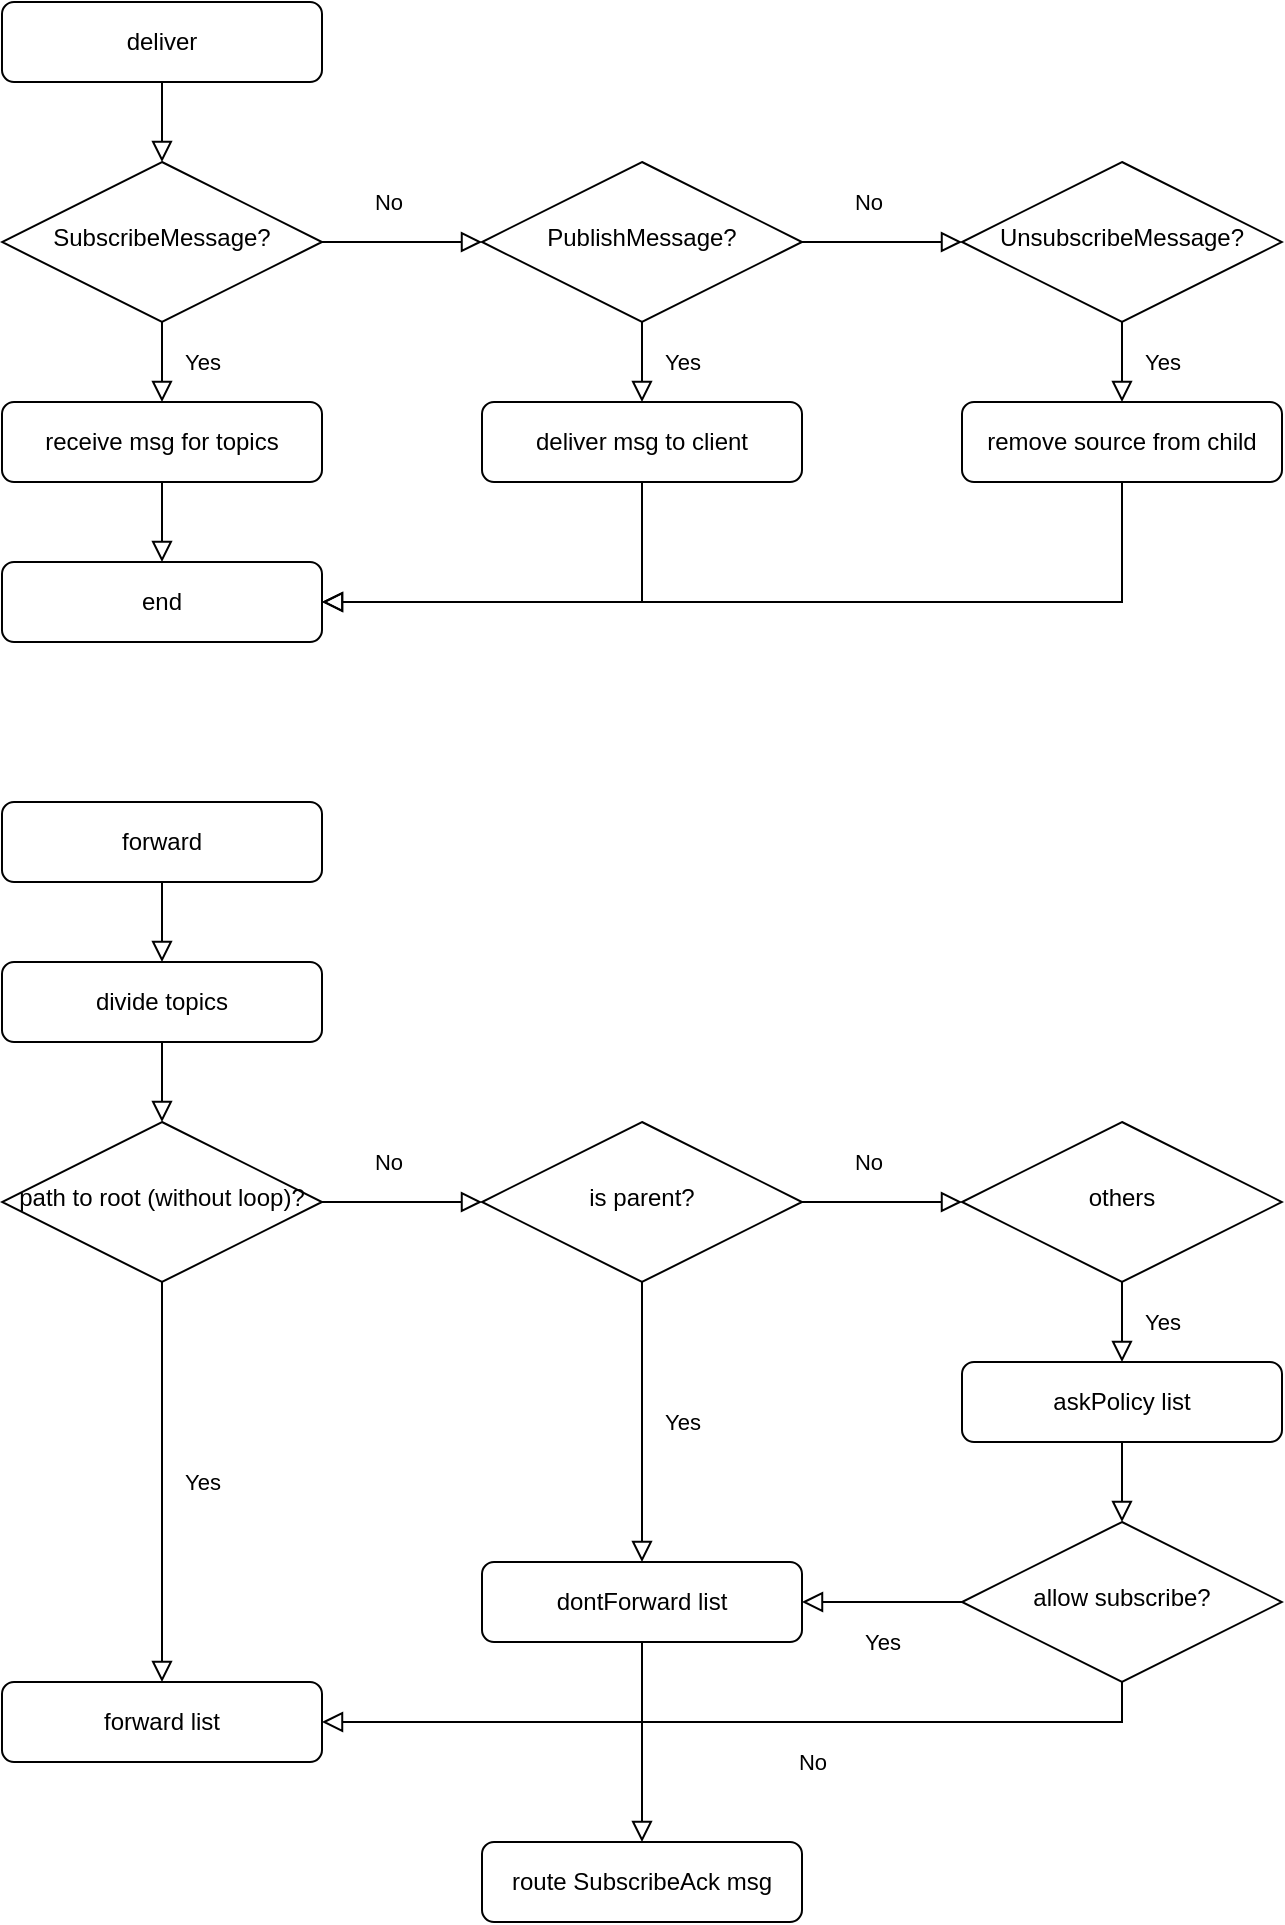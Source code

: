 <mxfile version="21.3.2" type="github">
  <diagram name="Page-1" id="dh6DTierGcxJUG0wGD7t">
    <mxGraphModel dx="1518" dy="674" grid="1" gridSize="10" guides="1" tooltips="1" connect="1" arrows="1" fold="1" page="1" pageScale="1" pageWidth="827" pageHeight="1169" math="0" shadow="0">
      <root>
        <mxCell id="0" />
        <mxCell id="1" parent="0" />
        <mxCell id="slv5MoOQST5-gjMqnKRH-1" value="" style="rounded=0;html=1;jettySize=auto;orthogonalLoop=1;fontSize=11;endArrow=block;endFill=0;endSize=8;strokeWidth=1;shadow=0;labelBackgroundColor=none;edgeStyle=orthogonalEdgeStyle;" edge="1" parent="1" source="slv5MoOQST5-gjMqnKRH-2" target="slv5MoOQST5-gjMqnKRH-5">
          <mxGeometry relative="1" as="geometry" />
        </mxCell>
        <mxCell id="slv5MoOQST5-gjMqnKRH-2" value="deliver" style="rounded=1;whiteSpace=wrap;html=1;fontSize=12;glass=0;strokeWidth=1;shadow=0;" vertex="1" parent="1">
          <mxGeometry x="120" y="80" width="160" height="40" as="geometry" />
        </mxCell>
        <mxCell id="slv5MoOQST5-gjMqnKRH-3" value="No" style="rounded=0;html=1;jettySize=auto;orthogonalLoop=1;fontSize=11;endArrow=block;endFill=0;endSize=8;strokeWidth=1;shadow=0;labelBackgroundColor=none;edgeStyle=orthogonalEdgeStyle;" edge="1" parent="1" source="slv5MoOQST5-gjMqnKRH-5" target="slv5MoOQST5-gjMqnKRH-15">
          <mxGeometry x="-0.17" y="20" relative="1" as="geometry">
            <mxPoint as="offset" />
            <mxPoint x="400" y="200" as="targetPoint" />
          </mxGeometry>
        </mxCell>
        <mxCell id="slv5MoOQST5-gjMqnKRH-5" value="SubscribeMessage?" style="rhombus;whiteSpace=wrap;html=1;shadow=0;fontFamily=Helvetica;fontSize=12;align=center;strokeWidth=1;spacing=6;spacingTop=-4;" vertex="1" parent="1">
          <mxGeometry x="120" y="160" width="160" height="80" as="geometry" />
        </mxCell>
        <mxCell id="slv5MoOQST5-gjMqnKRH-13" value="receive msg for topics" style="rounded=1;whiteSpace=wrap;html=1;fontSize=12;glass=0;strokeWidth=1;shadow=0;" vertex="1" parent="1">
          <mxGeometry x="120" y="280" width="160" height="40" as="geometry" />
        </mxCell>
        <mxCell id="slv5MoOQST5-gjMqnKRH-15" value="PublishMessage?" style="rhombus;whiteSpace=wrap;html=1;shadow=0;fontFamily=Helvetica;fontSize=12;align=center;strokeWidth=1;spacing=6;spacingTop=-4;" vertex="1" parent="1">
          <mxGeometry x="360" y="160" width="160" height="80" as="geometry" />
        </mxCell>
        <mxCell id="slv5MoOQST5-gjMqnKRH-17" value="UnsubscribeMessage?" style="rhombus;whiteSpace=wrap;html=1;shadow=0;fontFamily=Helvetica;fontSize=12;align=center;strokeWidth=1;spacing=6;spacingTop=-4;" vertex="1" parent="1">
          <mxGeometry x="600" y="160" width="160" height="80" as="geometry" />
        </mxCell>
        <mxCell id="slv5MoOQST5-gjMqnKRH-18" value="No" style="rounded=0;html=1;jettySize=auto;orthogonalLoop=1;fontSize=11;endArrow=block;endFill=0;endSize=8;strokeWidth=1;shadow=0;labelBackgroundColor=none;edgeStyle=orthogonalEdgeStyle;exitX=1;exitY=0.5;exitDx=0;exitDy=0;entryX=0;entryY=0.5;entryDx=0;entryDy=0;" edge="1" parent="1" source="slv5MoOQST5-gjMqnKRH-15" target="slv5MoOQST5-gjMqnKRH-17">
          <mxGeometry x="-0.17" y="20" relative="1" as="geometry">
            <mxPoint as="offset" />
            <mxPoint x="290" y="210" as="sourcePoint" />
            <mxPoint x="370" y="210" as="targetPoint" />
          </mxGeometry>
        </mxCell>
        <mxCell id="slv5MoOQST5-gjMqnKRH-19" value="deliver msg to client" style="rounded=1;whiteSpace=wrap;html=1;fontSize=12;glass=0;strokeWidth=1;shadow=0;" vertex="1" parent="1">
          <mxGeometry x="360" y="280" width="160" height="40" as="geometry" />
        </mxCell>
        <mxCell id="slv5MoOQST5-gjMqnKRH-20" value="remove source from child" style="rounded=1;whiteSpace=wrap;html=1;fontSize=12;glass=0;strokeWidth=1;shadow=0;" vertex="1" parent="1">
          <mxGeometry x="600" y="280" width="160" height="40" as="geometry" />
        </mxCell>
        <mxCell id="slv5MoOQST5-gjMqnKRH-21" value="Yes" style="rounded=0;html=1;jettySize=auto;orthogonalLoop=1;fontSize=11;endArrow=block;endFill=0;endSize=8;strokeWidth=1;shadow=0;labelBackgroundColor=none;edgeStyle=orthogonalEdgeStyle;exitX=0.5;exitY=1;exitDx=0;exitDy=0;" edge="1" parent="1" source="slv5MoOQST5-gjMqnKRH-15" target="slv5MoOQST5-gjMqnKRH-19">
          <mxGeometry y="20" relative="1" as="geometry">
            <mxPoint as="offset" />
            <mxPoint x="290" y="270" as="sourcePoint" />
            <mxPoint x="320" y="430" as="targetPoint" />
          </mxGeometry>
        </mxCell>
        <mxCell id="slv5MoOQST5-gjMqnKRH-22" value="Yes" style="rounded=0;html=1;jettySize=auto;orthogonalLoop=1;fontSize=11;endArrow=block;endFill=0;endSize=8;strokeWidth=1;shadow=0;labelBackgroundColor=none;edgeStyle=orthogonalEdgeStyle;exitX=0.5;exitY=1;exitDx=0;exitDy=0;" edge="1" parent="1" source="slv5MoOQST5-gjMqnKRH-17" target="slv5MoOQST5-gjMqnKRH-20">
          <mxGeometry y="20" relative="1" as="geometry">
            <mxPoint as="offset" />
            <mxPoint x="450" y="250" as="sourcePoint" />
            <mxPoint x="450" y="290" as="targetPoint" />
          </mxGeometry>
        </mxCell>
        <mxCell id="slv5MoOQST5-gjMqnKRH-23" value="Yes" style="rounded=0;html=1;jettySize=auto;orthogonalLoop=1;fontSize=11;endArrow=block;endFill=0;endSize=8;strokeWidth=1;shadow=0;labelBackgroundColor=none;edgeStyle=orthogonalEdgeStyle;exitX=0.5;exitY=1;exitDx=0;exitDy=0;" edge="1" parent="1" source="slv5MoOQST5-gjMqnKRH-5" target="slv5MoOQST5-gjMqnKRH-13">
          <mxGeometry y="20" relative="1" as="geometry">
            <mxPoint as="offset" />
            <mxPoint x="460" y="260" as="sourcePoint" />
            <mxPoint x="460" y="300" as="targetPoint" />
          </mxGeometry>
        </mxCell>
        <mxCell id="slv5MoOQST5-gjMqnKRH-24" value="end" style="rounded=1;whiteSpace=wrap;html=1;fontSize=12;glass=0;strokeWidth=1;shadow=0;" vertex="1" parent="1">
          <mxGeometry x="120" y="360" width="160" height="40" as="geometry" />
        </mxCell>
        <mxCell id="slv5MoOQST5-gjMqnKRH-25" value="" style="rounded=0;html=1;jettySize=auto;orthogonalLoop=1;fontSize=11;endArrow=block;endFill=0;endSize=8;strokeWidth=1;shadow=0;labelBackgroundColor=none;edgeStyle=orthogonalEdgeStyle;exitX=0.5;exitY=1;exitDx=0;exitDy=0;" edge="1" parent="1" source="slv5MoOQST5-gjMqnKRH-13" target="slv5MoOQST5-gjMqnKRH-24">
          <mxGeometry relative="1" as="geometry">
            <mxPoint x="210" y="130" as="sourcePoint" />
            <mxPoint x="210" y="170" as="targetPoint" />
          </mxGeometry>
        </mxCell>
        <mxCell id="slv5MoOQST5-gjMqnKRH-26" value="" style="rounded=0;html=1;jettySize=auto;orthogonalLoop=1;fontSize=11;endArrow=block;endFill=0;endSize=8;strokeWidth=1;shadow=0;labelBackgroundColor=none;edgeStyle=orthogonalEdgeStyle;exitX=0.5;exitY=1;exitDx=0;exitDy=0;entryX=1;entryY=0.5;entryDx=0;entryDy=0;" edge="1" parent="1" source="slv5MoOQST5-gjMqnKRH-19" target="slv5MoOQST5-gjMqnKRH-24">
          <mxGeometry relative="1" as="geometry">
            <mxPoint x="210" y="330" as="sourcePoint" />
            <mxPoint x="210" y="370" as="targetPoint" />
          </mxGeometry>
        </mxCell>
        <mxCell id="slv5MoOQST5-gjMqnKRH-27" value="" style="rounded=0;html=1;jettySize=auto;orthogonalLoop=1;fontSize=11;endArrow=block;endFill=0;endSize=8;strokeWidth=1;shadow=0;labelBackgroundColor=none;edgeStyle=orthogonalEdgeStyle;entryX=1;entryY=0.5;entryDx=0;entryDy=0;exitX=0.5;exitY=1;exitDx=0;exitDy=0;" edge="1" parent="1" source="slv5MoOQST5-gjMqnKRH-20" target="slv5MoOQST5-gjMqnKRH-24">
          <mxGeometry relative="1" as="geometry">
            <mxPoint x="450" y="330" as="sourcePoint" />
            <mxPoint x="290" y="390" as="targetPoint" />
          </mxGeometry>
        </mxCell>
        <mxCell id="slv5MoOQST5-gjMqnKRH-28" value="forward" style="rounded=1;whiteSpace=wrap;html=1;fontSize=12;glass=0;strokeWidth=1;shadow=0;" vertex="1" parent="1">
          <mxGeometry x="120" y="480" width="160" height="40" as="geometry" />
        </mxCell>
        <mxCell id="slv5MoOQST5-gjMqnKRH-29" value="divide topics" style="rounded=1;whiteSpace=wrap;html=1;fontSize=12;glass=0;strokeWidth=1;shadow=0;" vertex="1" parent="1">
          <mxGeometry x="120" y="560" width="160" height="40" as="geometry" />
        </mxCell>
        <mxCell id="slv5MoOQST5-gjMqnKRH-30" value="No" style="rounded=0;html=1;jettySize=auto;orthogonalLoop=1;fontSize=11;endArrow=block;endFill=0;endSize=8;strokeWidth=1;shadow=0;labelBackgroundColor=none;edgeStyle=orthogonalEdgeStyle;" edge="1" parent="1" source="slv5MoOQST5-gjMqnKRH-31" target="slv5MoOQST5-gjMqnKRH-33">
          <mxGeometry x="-0.17" y="20" relative="1" as="geometry">
            <mxPoint as="offset" />
            <mxPoint x="400" y="680" as="targetPoint" />
          </mxGeometry>
        </mxCell>
        <mxCell id="slv5MoOQST5-gjMqnKRH-31" value="path to root (without loop)?" style="rhombus;whiteSpace=wrap;html=1;shadow=0;fontFamily=Helvetica;fontSize=12;align=center;strokeWidth=1;spacing=6;spacingTop=-4;" vertex="1" parent="1">
          <mxGeometry x="120" y="640" width="160" height="80" as="geometry" />
        </mxCell>
        <mxCell id="slv5MoOQST5-gjMqnKRH-32" value="forward list" style="rounded=1;whiteSpace=wrap;html=1;fontSize=12;glass=0;strokeWidth=1;shadow=0;" vertex="1" parent="1">
          <mxGeometry x="120" y="920" width="160" height="40" as="geometry" />
        </mxCell>
        <mxCell id="slv5MoOQST5-gjMqnKRH-33" value="is parent?" style="rhombus;whiteSpace=wrap;html=1;shadow=0;fontFamily=Helvetica;fontSize=12;align=center;strokeWidth=1;spacing=6;spacingTop=-4;" vertex="1" parent="1">
          <mxGeometry x="360" y="640" width="160" height="80" as="geometry" />
        </mxCell>
        <mxCell id="slv5MoOQST5-gjMqnKRH-34" value="others" style="rhombus;whiteSpace=wrap;html=1;shadow=0;fontFamily=Helvetica;fontSize=12;align=center;strokeWidth=1;spacing=6;spacingTop=-4;" vertex="1" parent="1">
          <mxGeometry x="600" y="640" width="160" height="80" as="geometry" />
        </mxCell>
        <mxCell id="slv5MoOQST5-gjMqnKRH-35" value="No" style="rounded=0;html=1;jettySize=auto;orthogonalLoop=1;fontSize=11;endArrow=block;endFill=0;endSize=8;strokeWidth=1;shadow=0;labelBackgroundColor=none;edgeStyle=orthogonalEdgeStyle;exitX=1;exitY=0.5;exitDx=0;exitDy=0;entryX=0;entryY=0.5;entryDx=0;entryDy=0;" edge="1" parent="1" source="slv5MoOQST5-gjMqnKRH-33" target="slv5MoOQST5-gjMqnKRH-34">
          <mxGeometry x="-0.17" y="20" relative="1" as="geometry">
            <mxPoint as="offset" />
            <mxPoint x="290" y="690" as="sourcePoint" />
            <mxPoint x="370" y="690" as="targetPoint" />
          </mxGeometry>
        </mxCell>
        <mxCell id="slv5MoOQST5-gjMqnKRH-36" value="dontForward list" style="rounded=1;whiteSpace=wrap;html=1;fontSize=12;glass=0;strokeWidth=1;shadow=0;" vertex="1" parent="1">
          <mxGeometry x="360" y="860" width="160" height="40" as="geometry" />
        </mxCell>
        <mxCell id="slv5MoOQST5-gjMqnKRH-37" value="askPolicy list" style="rounded=1;whiteSpace=wrap;html=1;fontSize=12;glass=0;strokeWidth=1;shadow=0;" vertex="1" parent="1">
          <mxGeometry x="600" y="760" width="160" height="40" as="geometry" />
        </mxCell>
        <mxCell id="slv5MoOQST5-gjMqnKRH-38" value="Yes" style="rounded=0;html=1;jettySize=auto;orthogonalLoop=1;fontSize=11;endArrow=block;endFill=0;endSize=8;strokeWidth=1;shadow=0;labelBackgroundColor=none;edgeStyle=orthogonalEdgeStyle;exitX=0.5;exitY=1;exitDx=0;exitDy=0;" edge="1" parent="1" source="slv5MoOQST5-gjMqnKRH-33" target="slv5MoOQST5-gjMqnKRH-36">
          <mxGeometry y="20" relative="1" as="geometry">
            <mxPoint as="offset" />
            <mxPoint x="290" y="750" as="sourcePoint" />
            <mxPoint x="320" y="910" as="targetPoint" />
          </mxGeometry>
        </mxCell>
        <mxCell id="slv5MoOQST5-gjMqnKRH-39" value="Yes" style="rounded=0;html=1;jettySize=auto;orthogonalLoop=1;fontSize=11;endArrow=block;endFill=0;endSize=8;strokeWidth=1;shadow=0;labelBackgroundColor=none;edgeStyle=orthogonalEdgeStyle;exitX=0.5;exitY=1;exitDx=0;exitDy=0;" edge="1" parent="1" source="slv5MoOQST5-gjMqnKRH-34" target="slv5MoOQST5-gjMqnKRH-37">
          <mxGeometry y="20" relative="1" as="geometry">
            <mxPoint as="offset" />
            <mxPoint x="450" y="730" as="sourcePoint" />
            <mxPoint x="450" y="770" as="targetPoint" />
          </mxGeometry>
        </mxCell>
        <mxCell id="slv5MoOQST5-gjMqnKRH-40" value="Yes" style="rounded=0;html=1;jettySize=auto;orthogonalLoop=1;fontSize=11;endArrow=block;endFill=0;endSize=8;strokeWidth=1;shadow=0;labelBackgroundColor=none;edgeStyle=orthogonalEdgeStyle;exitX=0.5;exitY=1;exitDx=0;exitDy=0;" edge="1" parent="1" source="slv5MoOQST5-gjMqnKRH-31" target="slv5MoOQST5-gjMqnKRH-32">
          <mxGeometry y="20" relative="1" as="geometry">
            <mxPoint as="offset" />
            <mxPoint x="460" y="740" as="sourcePoint" />
            <mxPoint x="460" y="780" as="targetPoint" />
          </mxGeometry>
        </mxCell>
        <mxCell id="slv5MoOQST5-gjMqnKRH-41" value="" style="rounded=0;html=1;jettySize=auto;orthogonalLoop=1;fontSize=11;endArrow=block;endFill=0;endSize=8;strokeWidth=1;shadow=0;labelBackgroundColor=none;edgeStyle=orthogonalEdgeStyle;exitX=0.5;exitY=1;exitDx=0;exitDy=0;" edge="1" parent="1" source="slv5MoOQST5-gjMqnKRH-28" target="slv5MoOQST5-gjMqnKRH-29">
          <mxGeometry relative="1" as="geometry">
            <mxPoint x="210" y="330" as="sourcePoint" />
            <mxPoint x="210" y="370" as="targetPoint" />
          </mxGeometry>
        </mxCell>
        <mxCell id="slv5MoOQST5-gjMqnKRH-42" value="" style="rounded=0;html=1;jettySize=auto;orthogonalLoop=1;fontSize=11;endArrow=block;endFill=0;endSize=8;strokeWidth=1;shadow=0;labelBackgroundColor=none;edgeStyle=orthogonalEdgeStyle;exitX=0.5;exitY=1;exitDx=0;exitDy=0;entryX=0.5;entryY=0;entryDx=0;entryDy=0;" edge="1" parent="1" source="slv5MoOQST5-gjMqnKRH-29" target="slv5MoOQST5-gjMqnKRH-31">
          <mxGeometry relative="1" as="geometry">
            <mxPoint x="210" y="530" as="sourcePoint" />
            <mxPoint x="210" y="570" as="targetPoint" />
          </mxGeometry>
        </mxCell>
        <mxCell id="slv5MoOQST5-gjMqnKRH-43" value="allow subscribe?" style="rhombus;whiteSpace=wrap;html=1;shadow=0;fontFamily=Helvetica;fontSize=12;align=center;strokeWidth=1;spacing=6;spacingTop=-4;" vertex="1" parent="1">
          <mxGeometry x="600" y="840" width="160" height="80" as="geometry" />
        </mxCell>
        <mxCell id="slv5MoOQST5-gjMqnKRH-44" value="" style="rounded=0;html=1;jettySize=auto;orthogonalLoop=1;fontSize=11;endArrow=block;endFill=0;endSize=8;strokeWidth=1;shadow=0;labelBackgroundColor=none;edgeStyle=orthogonalEdgeStyle;exitX=0.5;exitY=1;exitDx=0;exitDy=0;" edge="1" parent="1" source="slv5MoOQST5-gjMqnKRH-37" target="slv5MoOQST5-gjMqnKRH-43">
          <mxGeometry relative="1" as="geometry">
            <mxPoint x="210" y="610" as="sourcePoint" />
            <mxPoint x="210" y="650" as="targetPoint" />
          </mxGeometry>
        </mxCell>
        <mxCell id="slv5MoOQST5-gjMqnKRH-45" value="No" style="rounded=0;html=1;jettySize=auto;orthogonalLoop=1;fontSize=11;endArrow=block;endFill=0;endSize=8;strokeWidth=1;shadow=0;labelBackgroundColor=none;edgeStyle=orthogonalEdgeStyle;exitX=0.5;exitY=1;exitDx=0;exitDy=0;" edge="1" parent="1" source="slv5MoOQST5-gjMqnKRH-43" target="slv5MoOQST5-gjMqnKRH-32">
          <mxGeometry x="-0.167" y="20" relative="1" as="geometry">
            <mxPoint as="offset" />
            <mxPoint x="530" y="690" as="sourcePoint" />
            <mxPoint x="610" y="690" as="targetPoint" />
          </mxGeometry>
        </mxCell>
        <mxCell id="slv5MoOQST5-gjMqnKRH-46" value="Yes" style="rounded=0;html=1;jettySize=auto;orthogonalLoop=1;fontSize=11;endArrow=block;endFill=0;endSize=8;strokeWidth=1;shadow=0;labelBackgroundColor=none;edgeStyle=orthogonalEdgeStyle;" edge="1" parent="1" source="slv5MoOQST5-gjMqnKRH-43" target="slv5MoOQST5-gjMqnKRH-36">
          <mxGeometry y="20" relative="1" as="geometry">
            <mxPoint as="offset" />
            <mxPoint x="570" y="1130" as="sourcePoint" />
            <mxPoint x="690" y="770" as="targetPoint" />
          </mxGeometry>
        </mxCell>
        <mxCell id="slv5MoOQST5-gjMqnKRH-48" value="route SubscribeAck msg" style="rounded=1;whiteSpace=wrap;html=1;fontSize=12;glass=0;strokeWidth=1;shadow=0;" vertex="1" parent="1">
          <mxGeometry x="360" y="1000" width="160" height="40" as="geometry" />
        </mxCell>
        <mxCell id="slv5MoOQST5-gjMqnKRH-50" value="" style="rounded=0;html=1;jettySize=auto;orthogonalLoop=1;fontSize=11;endArrow=block;endFill=0;endSize=8;strokeWidth=1;shadow=0;labelBackgroundColor=none;edgeStyle=orthogonalEdgeStyle;exitX=0.5;exitY=1;exitDx=0;exitDy=0;" edge="1" parent="1" source="slv5MoOQST5-gjMqnKRH-36" target="slv5MoOQST5-gjMqnKRH-48">
          <mxGeometry relative="1" as="geometry">
            <mxPoint x="210" y="610" as="sourcePoint" />
            <mxPoint x="210" y="650" as="targetPoint" />
          </mxGeometry>
        </mxCell>
      </root>
    </mxGraphModel>
  </diagram>
</mxfile>

